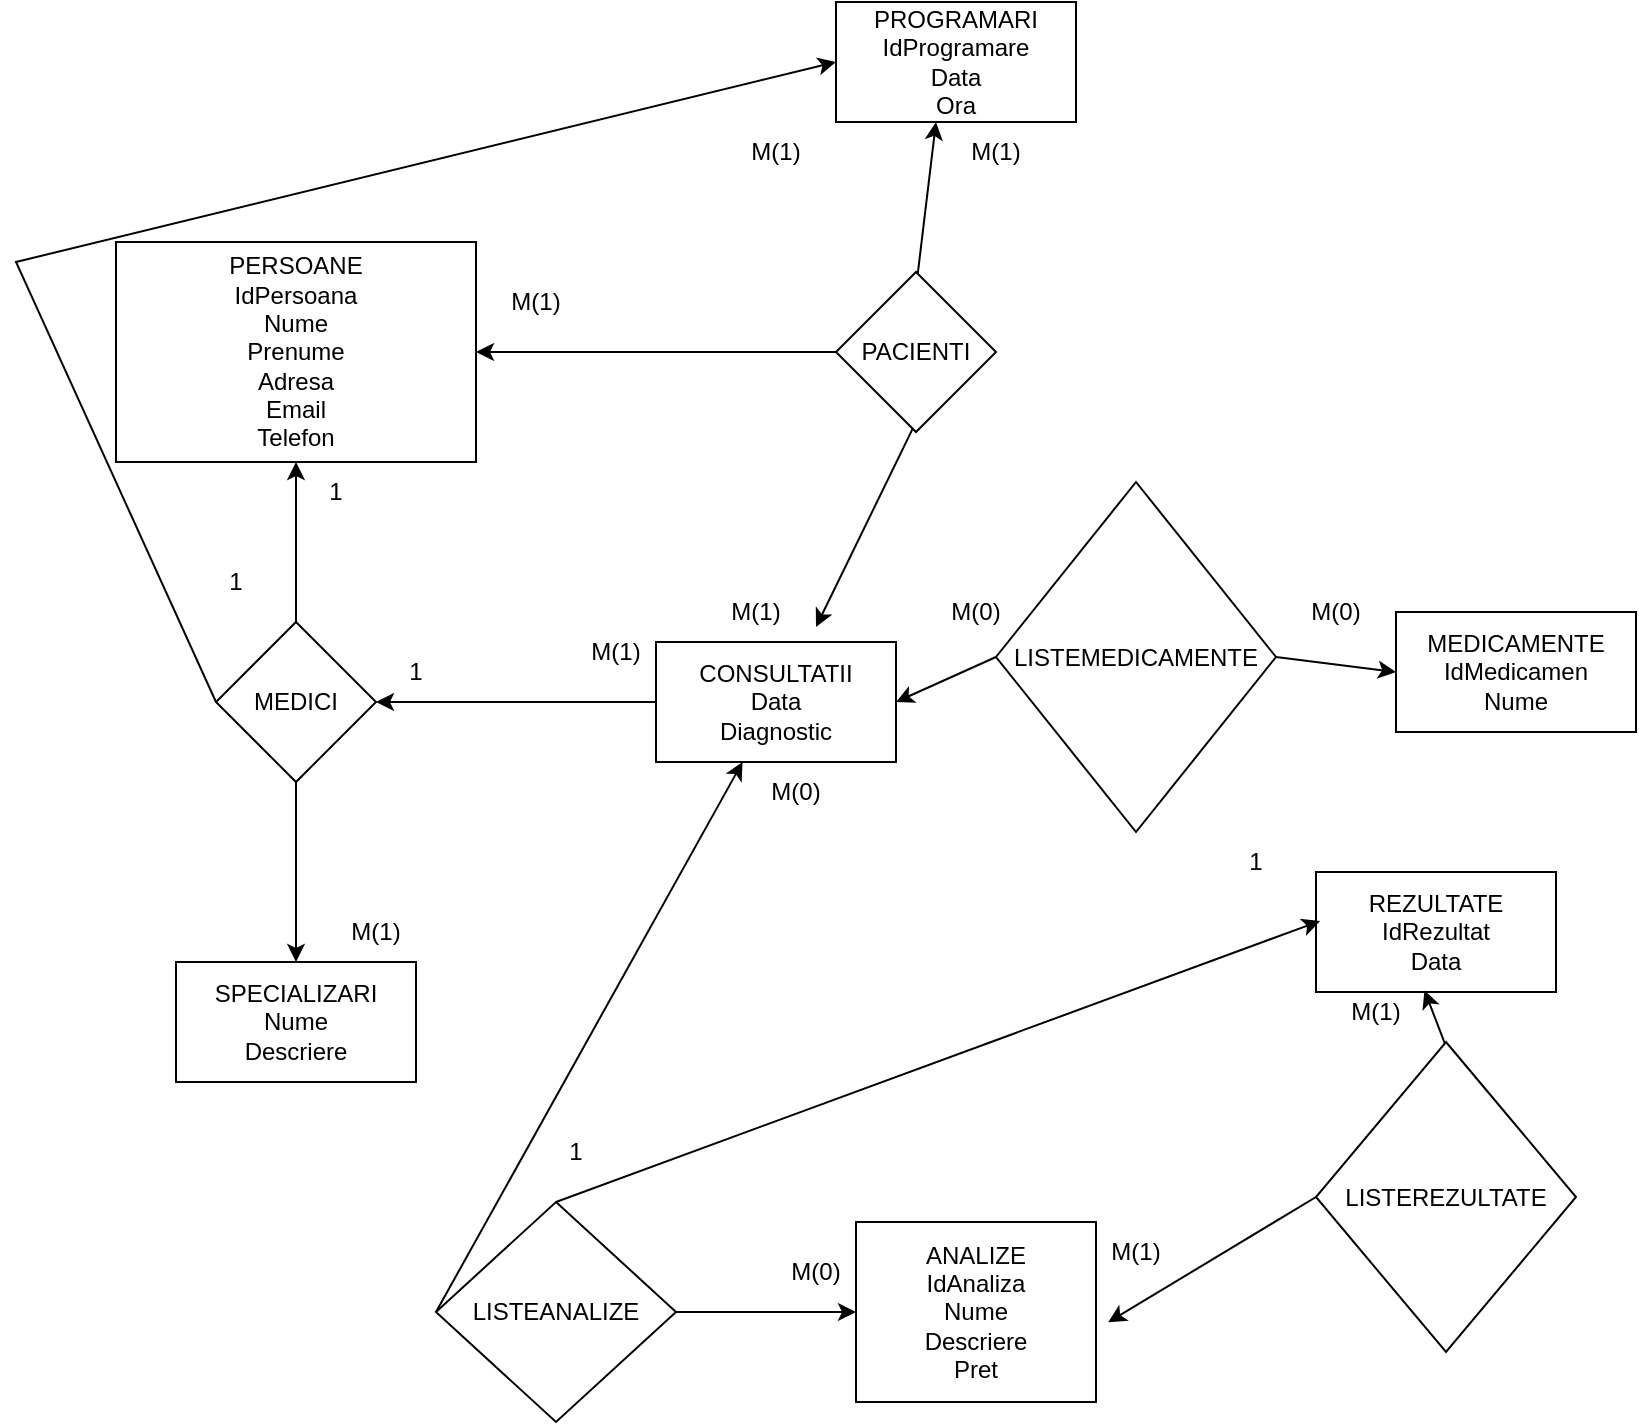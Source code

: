 <mxfile version="21.0.10" type="github">
  <diagram name="Page-1" id="xQe_PqWCy_C0BTVjJfYO">
    <mxGraphModel dx="546" dy="648" grid="1" gridSize="10" guides="1" tooltips="1" connect="1" arrows="1" fold="1" page="1" pageScale="1" pageWidth="850" pageHeight="1100" math="0" shadow="0">
      <root>
        <mxCell id="0" />
        <mxCell id="1" parent="0" />
        <mxCell id="_dcunJNgSEMukH39nl9C-8" value="PERSOANE&lt;br&gt;IdPersoana&lt;br&gt;Nume&lt;br&gt;Prenume&lt;br&gt;Adresa&lt;br&gt;Email&lt;br&gt;Telefon" style="rounded=0;whiteSpace=wrap;html=1;" parent="1" vertex="1">
          <mxGeometry x="90" y="130" width="180" height="110" as="geometry" />
        </mxCell>
        <mxCell id="_dcunJNgSEMukH39nl9C-10" value="SPECIALIZARI&lt;br&gt;Nume&lt;br&gt;Descriere" style="rounded=0;whiteSpace=wrap;html=1;" parent="1" vertex="1">
          <mxGeometry x="120" y="490" width="120" height="60" as="geometry" />
        </mxCell>
        <mxCell id="_dcunJNgSEMukH39nl9C-14" value="" style="edgeStyle=orthogonalEdgeStyle;rounded=0;orthogonalLoop=1;jettySize=auto;html=1;" parent="1" source="_dcunJNgSEMukH39nl9C-12" target="_dcunJNgSEMukH39nl9C-8" edge="1">
          <mxGeometry relative="1" as="geometry" />
        </mxCell>
        <mxCell id="_dcunJNgSEMukH39nl9C-16" value="" style="edgeStyle=orthogonalEdgeStyle;rounded=0;orthogonalLoop=1;jettySize=auto;html=1;" parent="1" source="_dcunJNgSEMukH39nl9C-12" target="_dcunJNgSEMukH39nl9C-10" edge="1">
          <mxGeometry relative="1" as="geometry" />
        </mxCell>
        <mxCell id="_dcunJNgSEMukH39nl9C-12" value="MEDICI" style="rhombus;whiteSpace=wrap;html=1;" parent="1" vertex="1">
          <mxGeometry x="140" y="320" width="80" height="80" as="geometry" />
        </mxCell>
        <mxCell id="_dcunJNgSEMukH39nl9C-15" value="1" style="text;html=1;strokeColor=none;fillColor=none;align=center;verticalAlign=middle;whiteSpace=wrap;rounded=0;" parent="1" vertex="1">
          <mxGeometry x="170" y="240" width="60" height="30" as="geometry" />
        </mxCell>
        <mxCell id="_dcunJNgSEMukH39nl9C-17" value="M(1)" style="text;html=1;strokeColor=none;fillColor=none;align=center;verticalAlign=middle;whiteSpace=wrap;rounded=0;" parent="1" vertex="1">
          <mxGeometry x="190" y="460" width="60" height="30" as="geometry" />
        </mxCell>
        <mxCell id="_dcunJNgSEMukH39nl9C-18" value="PROGRAMARI&lt;br&gt;IdProgramare&lt;br&gt;Data&lt;br&gt;Ora" style="rounded=0;whiteSpace=wrap;html=1;" parent="1" vertex="1">
          <mxGeometry x="450" y="10" width="120" height="60" as="geometry" />
        </mxCell>
        <mxCell id="_dcunJNgSEMukH39nl9C-19" value="CONSULTATII&lt;br&gt;Data&lt;br&gt;Diagnostic&lt;br&gt;" style="rounded=0;whiteSpace=wrap;html=1;" parent="1" vertex="1">
          <mxGeometry x="360" y="330" width="120" height="60" as="geometry" />
        </mxCell>
        <mxCell id="_dcunJNgSEMukH39nl9C-20" value="MEDICAMENTE&lt;br&gt;IdMedicamen&lt;br&gt;Nume" style="rounded=0;whiteSpace=wrap;html=1;" parent="1" vertex="1">
          <mxGeometry x="730" y="315" width="120" height="60" as="geometry" />
        </mxCell>
        <mxCell id="_dcunJNgSEMukH39nl9C-21" value="ANALIZE&lt;br&gt;IdAnaliza&lt;br&gt;Nume&lt;br&gt;Descriere&lt;br&gt;Pret" style="rounded=0;whiteSpace=wrap;html=1;" parent="1" vertex="1">
          <mxGeometry x="460" y="620" width="120" height="90" as="geometry" />
        </mxCell>
        <mxCell id="_dcunJNgSEMukH39nl9C-22" value="REZULTATE&lt;br&gt;IdRezultat&lt;br&gt;Data" style="rounded=0;whiteSpace=wrap;html=1;" parent="1" vertex="1">
          <mxGeometry x="690" y="445" width="120" height="60" as="geometry" />
        </mxCell>
        <mxCell id="_dcunJNgSEMukH39nl9C-31" value="" style="endArrow=classic;html=1;rounded=0;exitX=0;exitY=0.5;exitDx=0;exitDy=0;entryX=1;entryY=0.5;entryDx=0;entryDy=0;" parent="1" source="w1ECHWN6NfRj8slIh9HD-23" target="_dcunJNgSEMukH39nl9C-8" edge="1">
          <mxGeometry width="50" height="50" relative="1" as="geometry">
            <mxPoint x="420" y="190" as="sourcePoint" />
            <mxPoint x="380" y="240" as="targetPoint" />
          </mxGeometry>
        </mxCell>
        <mxCell id="_dcunJNgSEMukH39nl9C-32" value="M(1)" style="text;html=1;strokeColor=none;fillColor=none;align=center;verticalAlign=middle;whiteSpace=wrap;rounded=0;" parent="1" vertex="1">
          <mxGeometry x="270" y="145" width="60" height="30" as="geometry" />
        </mxCell>
        <mxCell id="_dcunJNgSEMukH39nl9C-34" value="" style="endArrow=classic;html=1;rounded=0;entryX=1;entryY=0.5;entryDx=0;entryDy=0;exitX=0;exitY=0.5;exitDx=0;exitDy=0;" parent="1" source="_dcunJNgSEMukH39nl9C-19" target="_dcunJNgSEMukH39nl9C-12" edge="1">
          <mxGeometry width="50" height="50" relative="1" as="geometry">
            <mxPoint x="310" y="375" as="sourcePoint" />
            <mxPoint x="260" y="325" as="targetPoint" />
          </mxGeometry>
        </mxCell>
        <mxCell id="_dcunJNgSEMukH39nl9C-35" value="M(1)" style="text;html=1;strokeColor=none;fillColor=none;align=center;verticalAlign=middle;whiteSpace=wrap;rounded=0;" parent="1" vertex="1">
          <mxGeometry x="570" y="620" width="60" height="30" as="geometry" />
        </mxCell>
        <mxCell id="_dcunJNgSEMukH39nl9C-36" value="1" style="text;html=1;strokeColor=none;fillColor=none;align=center;verticalAlign=middle;whiteSpace=wrap;rounded=0;" parent="1" vertex="1">
          <mxGeometry x="210" y="330" width="60" height="30" as="geometry" />
        </mxCell>
        <mxCell id="_dcunJNgSEMukH39nl9C-37" value="LISTEMEDICAMENTE" style="rhombus;whiteSpace=wrap;html=1;" parent="1" vertex="1">
          <mxGeometry x="530" y="250" width="140" height="175" as="geometry" />
        </mxCell>
        <mxCell id="_dcunJNgSEMukH39nl9C-38" value="" style="endArrow=classic;html=1;rounded=0;exitX=1;exitY=0.5;exitDx=0;exitDy=0;entryX=0;entryY=0.5;entryDx=0;entryDy=0;" parent="1" source="_dcunJNgSEMukH39nl9C-37" target="_dcunJNgSEMukH39nl9C-20" edge="1">
          <mxGeometry width="50" height="50" relative="1" as="geometry">
            <mxPoint x="660" y="420" as="sourcePoint" />
            <mxPoint x="710" y="370" as="targetPoint" />
          </mxGeometry>
        </mxCell>
        <mxCell id="_dcunJNgSEMukH39nl9C-39" value="" style="endArrow=classic;html=1;rounded=0;entryX=1;entryY=0.5;entryDx=0;entryDy=0;exitX=0;exitY=0.5;exitDx=0;exitDy=0;" parent="1" source="_dcunJNgSEMukH39nl9C-37" target="_dcunJNgSEMukH39nl9C-19" edge="1">
          <mxGeometry width="50" height="50" relative="1" as="geometry">
            <mxPoint x="660" y="420" as="sourcePoint" />
            <mxPoint x="710" y="370" as="targetPoint" />
          </mxGeometry>
        </mxCell>
        <mxCell id="_dcunJNgSEMukH39nl9C-41" value="M(0)" style="text;html=1;strokeColor=none;fillColor=none;align=center;verticalAlign=middle;whiteSpace=wrap;rounded=0;" parent="1" vertex="1">
          <mxGeometry x="670" y="300" width="60" height="30" as="geometry" />
        </mxCell>
        <mxCell id="_dcunJNgSEMukH39nl9C-42" value="LISTEANALIZE" style="rhombus;whiteSpace=wrap;html=1;" parent="1" vertex="1">
          <mxGeometry x="250" y="610" width="120" height="110" as="geometry" />
        </mxCell>
        <mxCell id="_dcunJNgSEMukH39nl9C-45" value="" style="endArrow=classic;html=1;rounded=0;exitX=0;exitY=0.5;exitDx=0;exitDy=0;" parent="1" source="_dcunJNgSEMukH39nl9C-42" target="_dcunJNgSEMukH39nl9C-19" edge="1">
          <mxGeometry width="50" height="50" relative="1" as="geometry">
            <mxPoint x="160" y="640" as="sourcePoint" />
            <mxPoint x="210" y="590" as="targetPoint" />
          </mxGeometry>
        </mxCell>
        <mxCell id="_dcunJNgSEMukH39nl9C-46" value="" style="endArrow=classic;html=1;rounded=0;exitX=1;exitY=0.5;exitDx=0;exitDy=0;" parent="1" source="_dcunJNgSEMukH39nl9C-42" target="_dcunJNgSEMukH39nl9C-21" edge="1">
          <mxGeometry width="50" height="50" relative="1" as="geometry">
            <mxPoint x="380" y="620" as="sourcePoint" />
            <mxPoint x="430" y="570" as="targetPoint" />
          </mxGeometry>
        </mxCell>
        <mxCell id="_dcunJNgSEMukH39nl9C-47" value="M(0)" style="text;html=1;strokeColor=none;fillColor=none;align=center;verticalAlign=middle;whiteSpace=wrap;rounded=0;" parent="1" vertex="1">
          <mxGeometry x="400" y="390" width="60" height="30" as="geometry" />
        </mxCell>
        <mxCell id="_dcunJNgSEMukH39nl9C-48" value="M(0)" style="text;html=1;strokeColor=none;fillColor=none;align=center;verticalAlign=middle;whiteSpace=wrap;rounded=0;" parent="1" vertex="1">
          <mxGeometry x="410" y="630" width="60" height="30" as="geometry" />
        </mxCell>
        <mxCell id="_dcunJNgSEMukH39nl9C-49" value="" style="endArrow=classic;html=1;rounded=0;exitX=0.5;exitY=0;exitDx=0;exitDy=0;entryX=0.017;entryY=0.408;entryDx=0;entryDy=0;entryPerimeter=0;" parent="1" source="_dcunJNgSEMukH39nl9C-42" target="_dcunJNgSEMukH39nl9C-22" edge="1">
          <mxGeometry width="50" height="50" relative="1" as="geometry">
            <mxPoint x="630" y="510" as="sourcePoint" />
            <mxPoint x="680" y="460" as="targetPoint" />
          </mxGeometry>
        </mxCell>
        <mxCell id="_dcunJNgSEMukH39nl9C-50" value="1" style="text;html=1;strokeColor=none;fillColor=none;align=center;verticalAlign=middle;whiteSpace=wrap;rounded=0;" parent="1" vertex="1">
          <mxGeometry x="290" y="570" width="60" height="30" as="geometry" />
        </mxCell>
        <mxCell id="_dcunJNgSEMukH39nl9C-53" value="" style="endArrow=classic;html=1;rounded=0;exitX=0.5;exitY=0.937;exitDx=0;exitDy=0;exitPerimeter=0;entryX=1;entryY=0.75;entryDx=0;entryDy=0;" parent="1" source="w1ECHWN6NfRj8slIh9HD-23" target="_dcunJNgSEMukH39nl9C-57" edge="1">
          <mxGeometry width="50" height="50" relative="1" as="geometry">
            <mxPoint x="630" y="410" as="sourcePoint" />
            <mxPoint x="500" y="270" as="targetPoint" />
          </mxGeometry>
        </mxCell>
        <mxCell id="_dcunJNgSEMukH39nl9C-54" value="" style="endArrow=classic;html=1;rounded=0;entryX=0;entryY=0;entryDx=0;entryDy=0;exitX=0.504;exitY=0.069;exitDx=0;exitDy=0;exitPerimeter=0;" parent="1" source="w1ECHWN6NfRj8slIh9HD-23" target="_dcunJNgSEMukH39nl9C-56" edge="1">
          <mxGeometry width="50" height="50" relative="1" as="geometry">
            <mxPoint x="560" y="140" as="sourcePoint" />
            <mxPoint x="499.56" y="147.48" as="targetPoint" />
          </mxGeometry>
        </mxCell>
        <mxCell id="_dcunJNgSEMukH39nl9C-56" value="M(1)" style="text;html=1;strokeColor=none;fillColor=none;align=center;verticalAlign=middle;whiteSpace=wrap;rounded=0;" parent="1" vertex="1">
          <mxGeometry x="500" y="70" width="60" height="30" as="geometry" />
        </mxCell>
        <mxCell id="_dcunJNgSEMukH39nl9C-57" value="M(1)" style="text;html=1;strokeColor=none;fillColor=none;align=center;verticalAlign=middle;whiteSpace=wrap;rounded=0;" parent="1" vertex="1">
          <mxGeometry x="380" y="300" width="60" height="30" as="geometry" />
        </mxCell>
        <mxCell id="w1ECHWN6NfRj8slIh9HD-2" value="" style="endArrow=classic;html=1;rounded=0;entryX=1.051;entryY=0.557;entryDx=0;entryDy=0;entryPerimeter=0;exitX=0;exitY=0.5;exitDx=0;exitDy=0;" edge="1" parent="1" source="w1ECHWN6NfRj8slIh9HD-11" target="_dcunJNgSEMukH39nl9C-21">
          <mxGeometry width="50" height="50" relative="1" as="geometry">
            <mxPoint x="677.0" y="596.84" as="sourcePoint" />
            <mxPoint x="690" y="670" as="targetPoint" />
          </mxGeometry>
        </mxCell>
        <mxCell id="w1ECHWN6NfRj8slIh9HD-3" value="M(1)" style="text;html=1;strokeColor=none;fillColor=none;align=center;verticalAlign=middle;whiteSpace=wrap;rounded=0;" vertex="1" parent="1">
          <mxGeometry x="310" y="320" width="60" height="30" as="geometry" />
        </mxCell>
        <mxCell id="w1ECHWN6NfRj8slIh9HD-4" value="1" style="text;html=1;strokeColor=none;fillColor=none;align=center;verticalAlign=middle;whiteSpace=wrap;rounded=0;" vertex="1" parent="1">
          <mxGeometry x="630" y="425" width="60" height="30" as="geometry" />
        </mxCell>
        <mxCell id="w1ECHWN6NfRj8slIh9HD-7" value="" style="endArrow=classic;html=1;rounded=0;exitX=0.508;exitY=0.032;exitDx=0;exitDy=0;exitPerimeter=0;entryX=0.452;entryY=0.987;entryDx=0;entryDy=0;entryPerimeter=0;" edge="1" parent="1" source="w1ECHWN6NfRj8slIh9HD-11" target="_dcunJNgSEMukH39nl9C-22">
          <mxGeometry width="50" height="50" relative="1" as="geometry">
            <mxPoint x="724.52" y="559.64" as="sourcePoint" />
            <mxPoint x="740" y="520" as="targetPoint" />
          </mxGeometry>
        </mxCell>
        <mxCell id="w1ECHWN6NfRj8slIh9HD-9" value="M(1)" style="text;html=1;strokeColor=none;fillColor=none;align=center;verticalAlign=middle;whiteSpace=wrap;rounded=0;" vertex="1" parent="1">
          <mxGeometry x="690" y="500" width="60" height="30" as="geometry" />
        </mxCell>
        <mxCell id="w1ECHWN6NfRj8slIh9HD-11" value="LISTEREZULTATE" style="rhombus;whiteSpace=wrap;html=1;" vertex="1" parent="1">
          <mxGeometry x="690" y="530" width="130" height="155" as="geometry" />
        </mxCell>
        <mxCell id="w1ECHWN6NfRj8slIh9HD-18" value="" style="endArrow=classic;html=1;rounded=0;entryX=0;entryY=0.5;entryDx=0;entryDy=0;exitX=0;exitY=0.5;exitDx=0;exitDy=0;" edge="1" parent="1" source="_dcunJNgSEMukH39nl9C-12" target="_dcunJNgSEMukH39nl9C-18">
          <mxGeometry width="50" height="50" relative="1" as="geometry">
            <mxPoint x="140" y="360" as="sourcePoint" />
            <mxPoint x="380" y="25" as="targetPoint" />
            <Array as="points">
              <mxPoint x="40" y="140" />
            </Array>
          </mxGeometry>
        </mxCell>
        <mxCell id="w1ECHWN6NfRj8slIh9HD-19" value="1" style="text;html=1;strokeColor=none;fillColor=none;align=center;verticalAlign=middle;whiteSpace=wrap;rounded=0;" vertex="1" parent="1">
          <mxGeometry x="120" y="285" width="60" height="30" as="geometry" />
        </mxCell>
        <mxCell id="w1ECHWN6NfRj8slIh9HD-22" value="M(1)" style="text;html=1;strokeColor=none;fillColor=none;align=center;verticalAlign=middle;whiteSpace=wrap;rounded=0;" vertex="1" parent="1">
          <mxGeometry x="390" y="70" width="60" height="30" as="geometry" />
        </mxCell>
        <mxCell id="w1ECHWN6NfRj8slIh9HD-23" value="PACIENTI" style="rhombus;whiteSpace=wrap;html=1;" vertex="1" parent="1">
          <mxGeometry x="450" y="145" width="80" height="80" as="geometry" />
        </mxCell>
        <mxCell id="w1ECHWN6NfRj8slIh9HD-25" value="M(0)" style="text;html=1;strokeColor=none;fillColor=none;align=center;verticalAlign=middle;whiteSpace=wrap;rounded=0;" vertex="1" parent="1">
          <mxGeometry x="490" y="300" width="60" height="30" as="geometry" />
        </mxCell>
      </root>
    </mxGraphModel>
  </diagram>
</mxfile>
